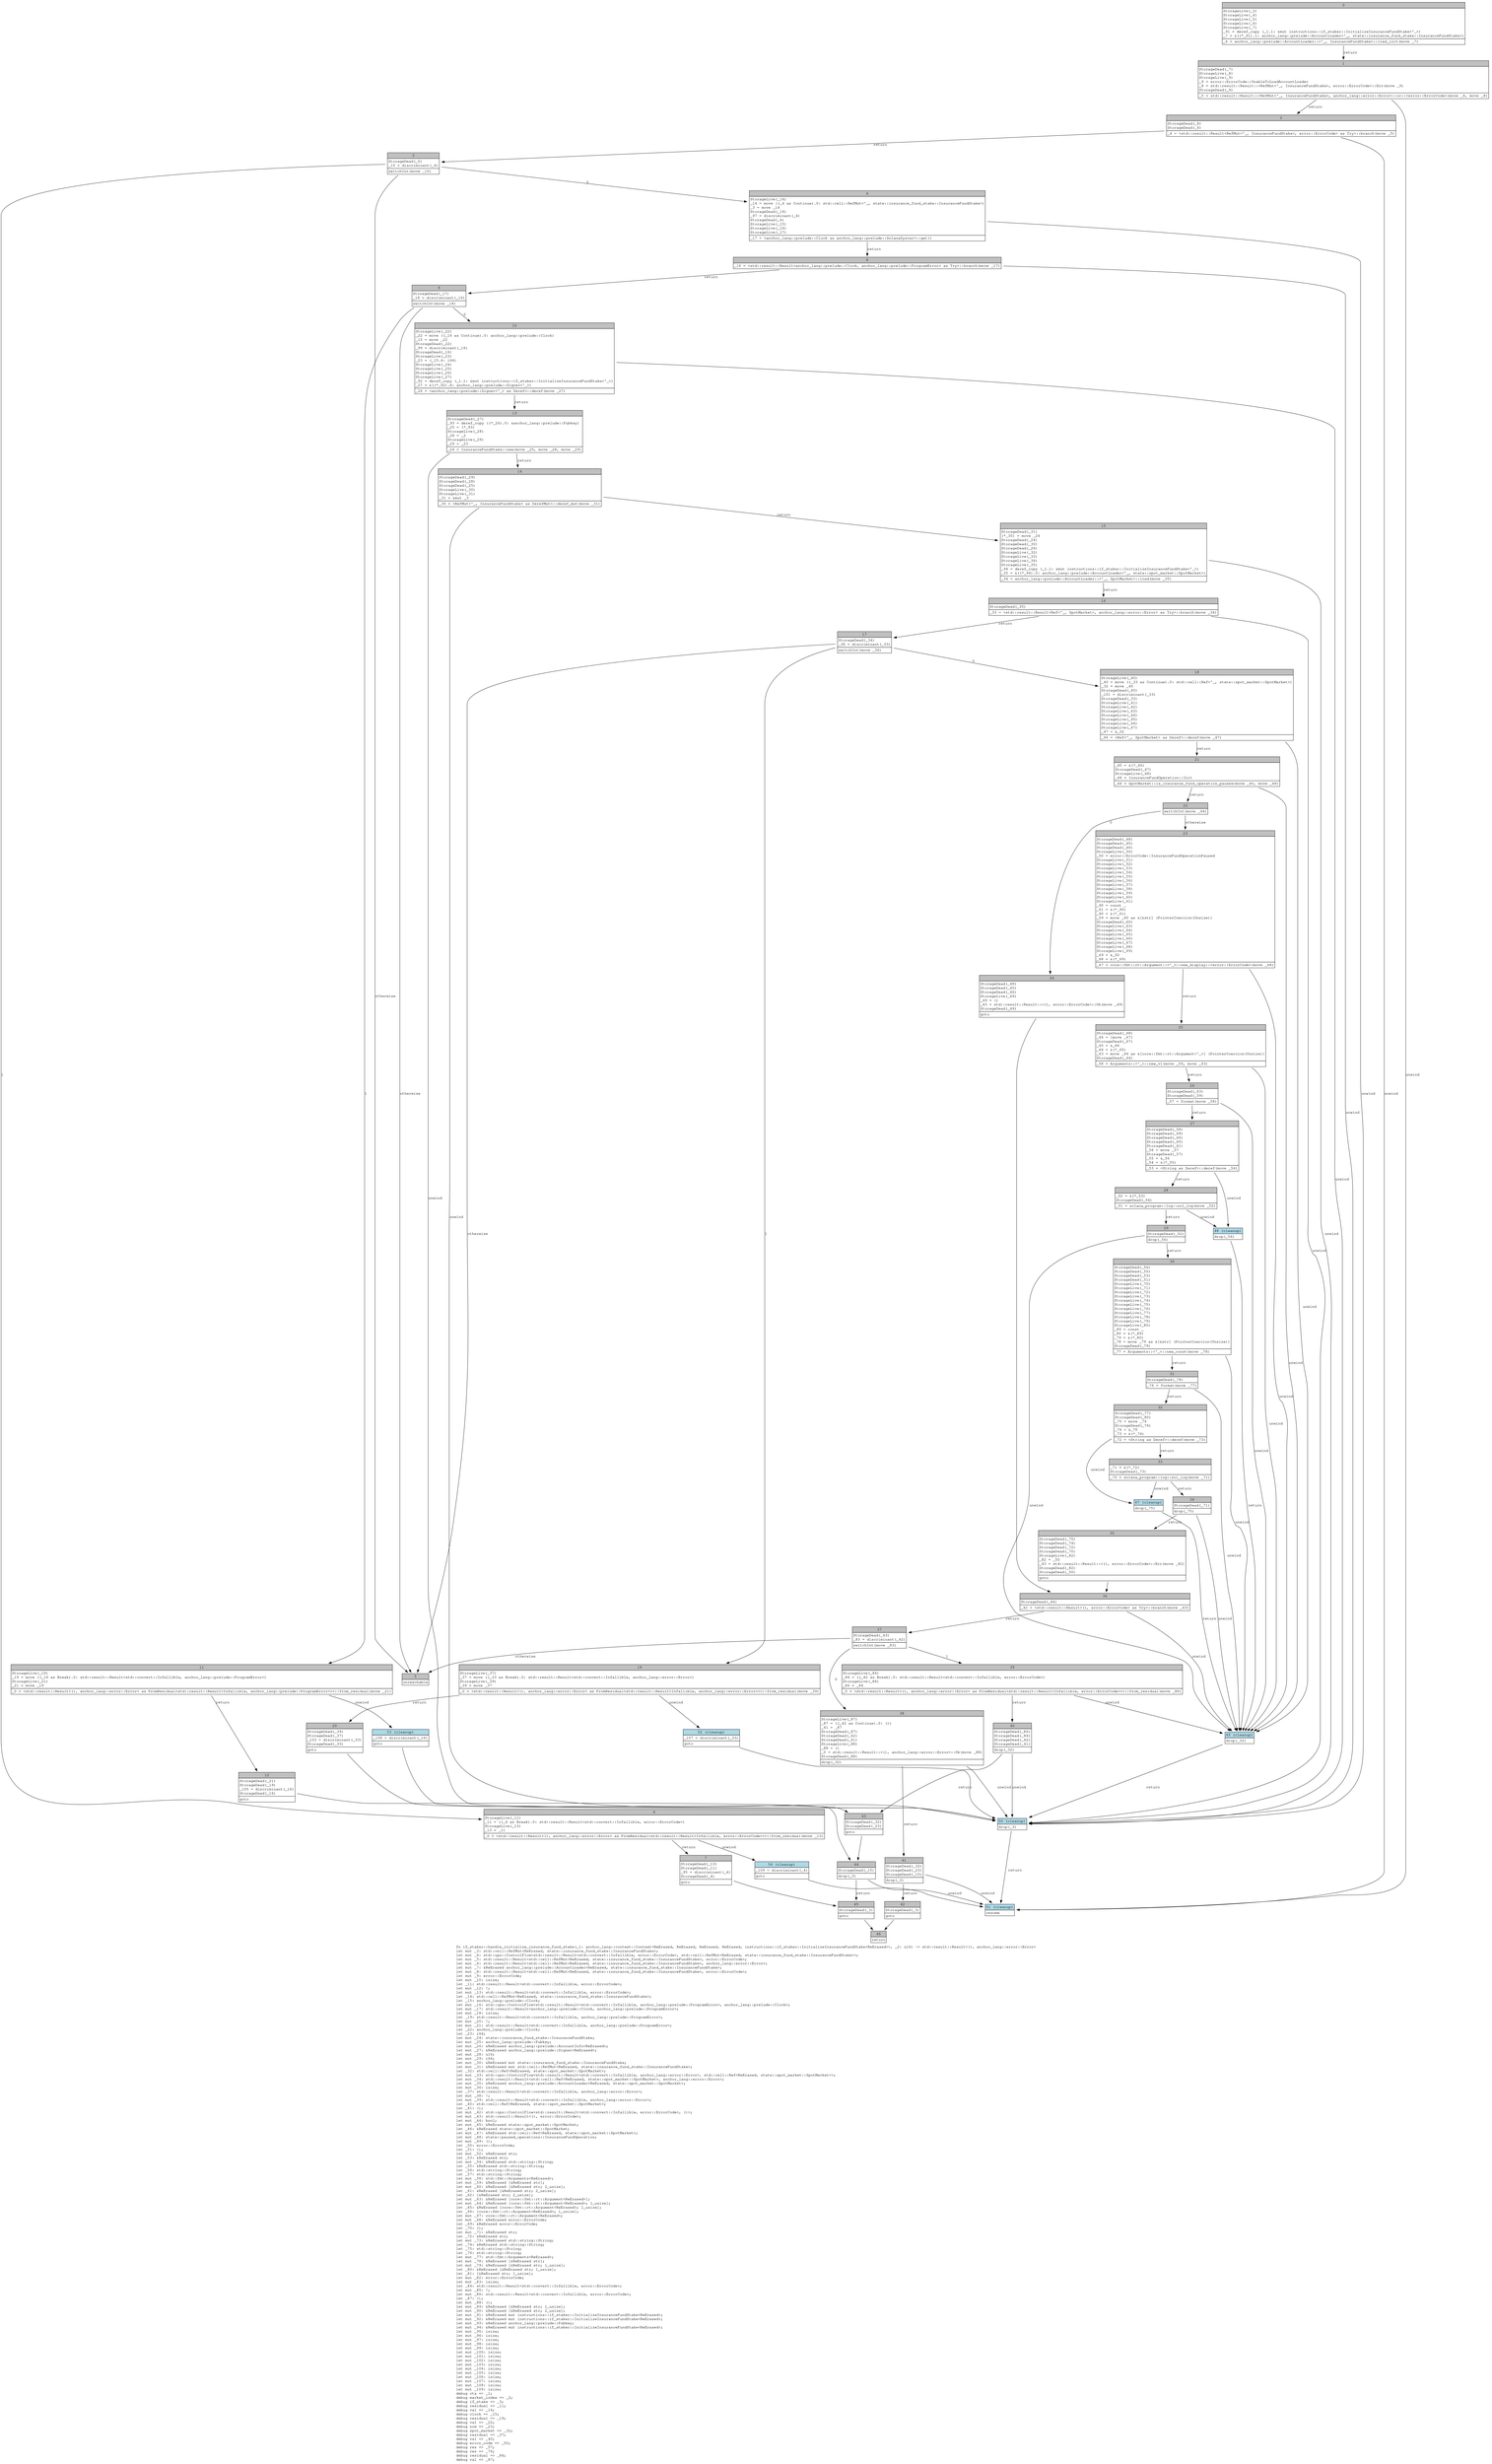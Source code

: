 digraph Mir_0_1207 {
    graph [fontname="Courier, monospace"];
    node [fontname="Courier, monospace"];
    edge [fontname="Courier, monospace"];
    label=<fn if_staker::handle_initialize_insurance_fund_stake(_1: anchor_lang::context::Context&lt;ReErased, ReErased, ReErased, ReErased, instructions::if_staker::InitializeInsuranceFundStake&lt;ReErased&gt;&gt;, _2: u16) -&gt; std::result::Result&lt;(), anchor_lang::error::Error&gt;<br align="left"/>let mut _3: std::cell::RefMut&lt;ReErased, state::insurance_fund_stake::InsuranceFundStake&gt;;<br align="left"/>let mut _4: std::ops::ControlFlow&lt;std::result::Result&lt;std::convert::Infallible, error::ErrorCode&gt;, std::cell::RefMut&lt;ReErased, state::insurance_fund_stake::InsuranceFundStake&gt;&gt;;<br align="left"/>let mut _5: std::result::Result&lt;std::cell::RefMut&lt;ReErased, state::insurance_fund_stake::InsuranceFundStake&gt;, error::ErrorCode&gt;;<br align="left"/>let mut _6: std::result::Result&lt;std::cell::RefMut&lt;ReErased, state::insurance_fund_stake::InsuranceFundStake&gt;, anchor_lang::error::Error&gt;;<br align="left"/>let mut _7: &amp;ReErased anchor_lang::prelude::AccountLoader&lt;ReErased, state::insurance_fund_stake::InsuranceFundStake&gt;;<br align="left"/>let mut _8: std::result::Result&lt;std::cell::RefMut&lt;ReErased, state::insurance_fund_stake::InsuranceFundStake&gt;, error::ErrorCode&gt;;<br align="left"/>let mut _9: error::ErrorCode;<br align="left"/>let mut _10: isize;<br align="left"/>let _11: std::result::Result&lt;std::convert::Infallible, error::ErrorCode&gt;;<br align="left"/>let mut _12: !;<br align="left"/>let mut _13: std::result::Result&lt;std::convert::Infallible, error::ErrorCode&gt;;<br align="left"/>let _14: std::cell::RefMut&lt;ReErased, state::insurance_fund_stake::InsuranceFundStake&gt;;<br align="left"/>let _15: anchor_lang::prelude::Clock;<br align="left"/>let mut _16: std::ops::ControlFlow&lt;std::result::Result&lt;std::convert::Infallible, anchor_lang::prelude::ProgramError&gt;, anchor_lang::prelude::Clock&gt;;<br align="left"/>let mut _17: std::result::Result&lt;anchor_lang::prelude::Clock, anchor_lang::prelude::ProgramError&gt;;<br align="left"/>let mut _18: isize;<br align="left"/>let _19: std::result::Result&lt;std::convert::Infallible, anchor_lang::prelude::ProgramError&gt;;<br align="left"/>let mut _20: !;<br align="left"/>let mut _21: std::result::Result&lt;std::convert::Infallible, anchor_lang::prelude::ProgramError&gt;;<br align="left"/>let _22: anchor_lang::prelude::Clock;<br align="left"/>let _23: i64;<br align="left"/>let mut _24: state::insurance_fund_stake::InsuranceFundStake;<br align="left"/>let mut _25: anchor_lang::prelude::Pubkey;<br align="left"/>let mut _26: &amp;ReErased anchor_lang::prelude::AccountInfo&lt;ReErased&gt;;<br align="left"/>let mut _27: &amp;ReErased anchor_lang::prelude::Signer&lt;ReErased&gt;;<br align="left"/>let mut _28: u16;<br align="left"/>let mut _29: i64;<br align="left"/>let mut _30: &amp;ReErased mut state::insurance_fund_stake::InsuranceFundStake;<br align="left"/>let mut _31: &amp;ReErased mut std::cell::RefMut&lt;ReErased, state::insurance_fund_stake::InsuranceFundStake&gt;;<br align="left"/>let _32: std::cell::Ref&lt;ReErased, state::spot_market::SpotMarket&gt;;<br align="left"/>let mut _33: std::ops::ControlFlow&lt;std::result::Result&lt;std::convert::Infallible, anchor_lang::error::Error&gt;, std::cell::Ref&lt;ReErased, state::spot_market::SpotMarket&gt;&gt;;<br align="left"/>let mut _34: std::result::Result&lt;std::cell::Ref&lt;ReErased, state::spot_market::SpotMarket&gt;, anchor_lang::error::Error&gt;;<br align="left"/>let mut _35: &amp;ReErased anchor_lang::prelude::AccountLoader&lt;ReErased, state::spot_market::SpotMarket&gt;;<br align="left"/>let mut _36: isize;<br align="left"/>let _37: std::result::Result&lt;std::convert::Infallible, anchor_lang::error::Error&gt;;<br align="left"/>let mut _38: !;<br align="left"/>let mut _39: std::result::Result&lt;std::convert::Infallible, anchor_lang::error::Error&gt;;<br align="left"/>let _40: std::cell::Ref&lt;ReErased, state::spot_market::SpotMarket&gt;;<br align="left"/>let _41: ();<br align="left"/>let mut _42: std::ops::ControlFlow&lt;std::result::Result&lt;std::convert::Infallible, error::ErrorCode&gt;, ()&gt;;<br align="left"/>let mut _43: std::result::Result&lt;(), error::ErrorCode&gt;;<br align="left"/>let mut _44: bool;<br align="left"/>let mut _45: &amp;ReErased state::spot_market::SpotMarket;<br align="left"/>let _46: &amp;ReErased state::spot_market::SpotMarket;<br align="left"/>let mut _47: &amp;ReErased std::cell::Ref&lt;ReErased, state::spot_market::SpotMarket&gt;;<br align="left"/>let mut _48: state::paused_operations::InsuranceFundOperation;<br align="left"/>let mut _49: ();<br align="left"/>let _50: error::ErrorCode;<br align="left"/>let _51: ();<br align="left"/>let mut _52: &amp;ReErased str;<br align="left"/>let _53: &amp;ReErased str;<br align="left"/>let mut _54: &amp;ReErased std::string::String;<br align="left"/>let _55: &amp;ReErased std::string::String;<br align="left"/>let _56: std::string::String;<br align="left"/>let _57: std::string::String;<br align="left"/>let mut _58: std::fmt::Arguments&lt;ReErased&gt;;<br align="left"/>let mut _59: &amp;ReErased [&amp;ReErased str];<br align="left"/>let mut _60: &amp;ReErased [&amp;ReErased str; 2_usize];<br align="left"/>let _61: &amp;ReErased [&amp;ReErased str; 2_usize];<br align="left"/>let _62: [&amp;ReErased str; 2_usize];<br align="left"/>let mut _63: &amp;ReErased [core::fmt::rt::Argument&lt;ReErased&gt;];<br align="left"/>let mut _64: &amp;ReErased [core::fmt::rt::Argument&lt;ReErased&gt;; 1_usize];<br align="left"/>let _65: &amp;ReErased [core::fmt::rt::Argument&lt;ReErased&gt;; 1_usize];<br align="left"/>let _66: [core::fmt::rt::Argument&lt;ReErased&gt;; 1_usize];<br align="left"/>let mut _67: core::fmt::rt::Argument&lt;ReErased&gt;;<br align="left"/>let mut _68: &amp;ReErased error::ErrorCode;<br align="left"/>let _69: &amp;ReErased error::ErrorCode;<br align="left"/>let _70: ();<br align="left"/>let mut _71: &amp;ReErased str;<br align="left"/>let _72: &amp;ReErased str;<br align="left"/>let mut _73: &amp;ReErased std::string::String;<br align="left"/>let _74: &amp;ReErased std::string::String;<br align="left"/>let _75: std::string::String;<br align="left"/>let _76: std::string::String;<br align="left"/>let mut _77: std::fmt::Arguments&lt;ReErased&gt;;<br align="left"/>let mut _78: &amp;ReErased [&amp;ReErased str];<br align="left"/>let mut _79: &amp;ReErased [&amp;ReErased str; 1_usize];<br align="left"/>let _80: &amp;ReErased [&amp;ReErased str; 1_usize];<br align="left"/>let _81: [&amp;ReErased str; 1_usize];<br align="left"/>let mut _82: error::ErrorCode;<br align="left"/>let mut _83: isize;<br align="left"/>let _84: std::result::Result&lt;std::convert::Infallible, error::ErrorCode&gt;;<br align="left"/>let mut _85: !;<br align="left"/>let mut _86: std::result::Result&lt;std::convert::Infallible, error::ErrorCode&gt;;<br align="left"/>let _87: ();<br align="left"/>let mut _88: ();<br align="left"/>let mut _89: &amp;ReErased [&amp;ReErased str; 1_usize];<br align="left"/>let mut _90: &amp;ReErased [&amp;ReErased str; 2_usize];<br align="left"/>let mut _91: &amp;ReErased mut instructions::if_staker::InitializeInsuranceFundStake&lt;ReErased&gt;;<br align="left"/>let mut _92: &amp;ReErased mut instructions::if_staker::InitializeInsuranceFundStake&lt;ReErased&gt;;<br align="left"/>let mut _93: &amp;ReErased anchor_lang::prelude::Pubkey;<br align="left"/>let mut _94: &amp;ReErased mut instructions::if_staker::InitializeInsuranceFundStake&lt;ReErased&gt;;<br align="left"/>let mut _95: isize;<br align="left"/>let mut _96: isize;<br align="left"/>let mut _97: isize;<br align="left"/>let mut _98: isize;<br align="left"/>let mut _99: isize;<br align="left"/>let mut _100: isize;<br align="left"/>let mut _101: isize;<br align="left"/>let mut _102: isize;<br align="left"/>let mut _103: isize;<br align="left"/>let mut _104: isize;<br align="left"/>let mut _105: isize;<br align="left"/>let mut _106: isize;<br align="left"/>let mut _107: isize;<br align="left"/>let mut _108: isize;<br align="left"/>let mut _109: isize;<br align="left"/>debug ctx =&gt; _1;<br align="left"/>debug market_index =&gt; _2;<br align="left"/>debug if_stake =&gt; _3;<br align="left"/>debug residual =&gt; _11;<br align="left"/>debug val =&gt; _14;<br align="left"/>debug clock =&gt; _15;<br align="left"/>debug residual =&gt; _19;<br align="left"/>debug val =&gt; _22;<br align="left"/>debug now =&gt; _23;<br align="left"/>debug spot_market =&gt; _32;<br align="left"/>debug residual =&gt; _37;<br align="left"/>debug val =&gt; _40;<br align="left"/>debug error_code =&gt; _50;<br align="left"/>debug res =&gt; _57;<br align="left"/>debug res =&gt; _76;<br align="left"/>debug residual =&gt; _84;<br align="left"/>debug val =&gt; _87;<br align="left"/>>;
    bb0__0_1207 [shape="none", label=<<table border="0" cellborder="1" cellspacing="0"><tr><td bgcolor="gray" align="center" colspan="1">0</td></tr><tr><td align="left" balign="left">StorageLive(_3)<br/>StorageLive(_4)<br/>StorageLive(_5)<br/>StorageLive(_6)<br/>StorageLive(_7)<br/>_91 = deref_copy (_1.1: &amp;mut instructions::if_staker::InitializeInsuranceFundStake&lt;'_&gt;)<br/>_7 = &amp;((*_91).1: anchor_lang::prelude::AccountLoader&lt;'_, state::insurance_fund_stake::InsuranceFundStake&gt;)<br/></td></tr><tr><td align="left">_6 = anchor_lang::prelude::AccountLoader::&lt;'_, InsuranceFundStake&gt;::load_init(move _7)</td></tr></table>>];
    bb1__0_1207 [shape="none", label=<<table border="0" cellborder="1" cellspacing="0"><tr><td bgcolor="gray" align="center" colspan="1">1</td></tr><tr><td align="left" balign="left">StorageDead(_7)<br/>StorageLive(_8)<br/>StorageLive(_9)<br/>_9 = error::ErrorCode::UnableToLoadAccountLoader<br/>_8 = std::result::Result::&lt;RefMut&lt;'_, InsuranceFundStake&gt;, error::ErrorCode&gt;::Err(move _9)<br/>StorageDead(_9)<br/></td></tr><tr><td align="left">_5 = std::result::Result::&lt;RefMut&lt;'_, InsuranceFundStake&gt;, anchor_lang::error::Error&gt;::or::&lt;error::ErrorCode&gt;(move _6, move _8)</td></tr></table>>];
    bb2__0_1207 [shape="none", label=<<table border="0" cellborder="1" cellspacing="0"><tr><td bgcolor="gray" align="center" colspan="1">2</td></tr><tr><td align="left" balign="left">StorageDead(_8)<br/>StorageDead(_6)<br/></td></tr><tr><td align="left">_4 = &lt;std::result::Result&lt;RefMut&lt;'_, InsuranceFundStake&gt;, error::ErrorCode&gt; as Try&gt;::branch(move _5)</td></tr></table>>];
    bb3__0_1207 [shape="none", label=<<table border="0" cellborder="1" cellspacing="0"><tr><td bgcolor="gray" align="center" colspan="1">3</td></tr><tr><td align="left" balign="left">StorageDead(_5)<br/>_10 = discriminant(_4)<br/></td></tr><tr><td align="left">switchInt(move _10)</td></tr></table>>];
    bb4__0_1207 [shape="none", label=<<table border="0" cellborder="1" cellspacing="0"><tr><td bgcolor="gray" align="center" colspan="1">4</td></tr><tr><td align="left" balign="left">StorageLive(_14)<br/>_14 = move ((_4 as Continue).0: std::cell::RefMut&lt;'_, state::insurance_fund_stake::InsuranceFundStake&gt;)<br/>_3 = move _14<br/>StorageDead(_14)<br/>_97 = discriminant(_4)<br/>StorageDead(_4)<br/>StorageLive(_15)<br/>StorageLive(_16)<br/>StorageLive(_17)<br/></td></tr><tr><td align="left">_17 = &lt;anchor_lang::prelude::Clock as anchor_lang::prelude::SolanaSysvar&gt;::get()</td></tr></table>>];
    bb5__0_1207 [shape="none", label=<<table border="0" cellborder="1" cellspacing="0"><tr><td bgcolor="gray" align="center" colspan="1">5</td></tr><tr><td align="left">unreachable</td></tr></table>>];
    bb6__0_1207 [shape="none", label=<<table border="0" cellborder="1" cellspacing="0"><tr><td bgcolor="gray" align="center" colspan="1">6</td></tr><tr><td align="left" balign="left">StorageLive(_11)<br/>_11 = ((_4 as Break).0: std::result::Result&lt;std::convert::Infallible, error::ErrorCode&gt;)<br/>StorageLive(_13)<br/>_13 = _11<br/></td></tr><tr><td align="left">_0 = &lt;std::result::Result&lt;(), anchor_lang::error::Error&gt; as FromResidual&lt;std::result::Result&lt;Infallible, error::ErrorCode&gt;&gt;&gt;::from_residual(move _13)</td></tr></table>>];
    bb7__0_1207 [shape="none", label=<<table border="0" cellborder="1" cellspacing="0"><tr><td bgcolor="gray" align="center" colspan="1">7</td></tr><tr><td align="left" balign="left">StorageDead(_13)<br/>StorageDead(_11)<br/>_95 = discriminant(_4)<br/>StorageDead(_4)<br/></td></tr><tr><td align="left">goto</td></tr></table>>];
    bb8__0_1207 [shape="none", label=<<table border="0" cellborder="1" cellspacing="0"><tr><td bgcolor="gray" align="center" colspan="1">8</td></tr><tr><td align="left">_16 = &lt;std::result::Result&lt;anchor_lang::prelude::Clock, anchor_lang::prelude::ProgramError&gt; as Try&gt;::branch(move _17)</td></tr></table>>];
    bb9__0_1207 [shape="none", label=<<table border="0" cellborder="1" cellspacing="0"><tr><td bgcolor="gray" align="center" colspan="1">9</td></tr><tr><td align="left" balign="left">StorageDead(_17)<br/>_18 = discriminant(_16)<br/></td></tr><tr><td align="left">switchInt(move _18)</td></tr></table>>];
    bb10__0_1207 [shape="none", label=<<table border="0" cellborder="1" cellspacing="0"><tr><td bgcolor="gray" align="center" colspan="1">10</td></tr><tr><td align="left" balign="left">StorageLive(_22)<br/>_22 = move ((_16 as Continue).0: anchor_lang::prelude::Clock)<br/>_15 = move _22<br/>StorageDead(_22)<br/>_99 = discriminant(_16)<br/>StorageDead(_16)<br/>StorageLive(_23)<br/>_23 = (_15.4: i64)<br/>StorageLive(_24)<br/>StorageLive(_25)<br/>StorageLive(_26)<br/>StorageLive(_27)<br/>_92 = deref_copy (_1.1: &amp;mut instructions::if_staker::InitializeInsuranceFundStake&lt;'_&gt;)<br/>_27 = &amp;((*_92).4: anchor_lang::prelude::Signer&lt;'_&gt;)<br/></td></tr><tr><td align="left">_26 = &lt;anchor_lang::prelude::Signer&lt;'_&gt; as Deref&gt;::deref(move _27)</td></tr></table>>];
    bb11__0_1207 [shape="none", label=<<table border="0" cellborder="1" cellspacing="0"><tr><td bgcolor="gray" align="center" colspan="1">11</td></tr><tr><td align="left" balign="left">StorageLive(_19)<br/>_19 = move ((_16 as Break).0: std::result::Result&lt;std::convert::Infallible, anchor_lang::prelude::ProgramError&gt;)<br/>StorageLive(_21)<br/>_21 = move _19<br/></td></tr><tr><td align="left">_0 = &lt;std::result::Result&lt;(), anchor_lang::error::Error&gt; as FromResidual&lt;std::result::Result&lt;Infallible, anchor_lang::prelude::ProgramError&gt;&gt;&gt;::from_residual(move _21)</td></tr></table>>];
    bb12__0_1207 [shape="none", label=<<table border="0" cellborder="1" cellspacing="0"><tr><td bgcolor="gray" align="center" colspan="1">12</td></tr><tr><td align="left" balign="left">StorageDead(_21)<br/>StorageDead(_19)<br/>_105 = discriminant(_16)<br/>StorageDead(_16)<br/></td></tr><tr><td align="left">goto</td></tr></table>>];
    bb13__0_1207 [shape="none", label=<<table border="0" cellborder="1" cellspacing="0"><tr><td bgcolor="gray" align="center" colspan="1">13</td></tr><tr><td align="left" balign="left">StorageDead(_27)<br/>_93 = deref_copy ((*_26).0: &amp;anchor_lang::prelude::Pubkey)<br/>_25 = (*_93)<br/>StorageLive(_28)<br/>_28 = _2<br/>StorageLive(_29)<br/>_29 = _23<br/></td></tr><tr><td align="left">_24 = InsuranceFundStake::new(move _25, move _28, move _29)</td></tr></table>>];
    bb14__0_1207 [shape="none", label=<<table border="0" cellborder="1" cellspacing="0"><tr><td bgcolor="gray" align="center" colspan="1">14</td></tr><tr><td align="left" balign="left">StorageDead(_29)<br/>StorageDead(_28)<br/>StorageDead(_25)<br/>StorageLive(_30)<br/>StorageLive(_31)<br/>_31 = &amp;mut _3<br/></td></tr><tr><td align="left">_30 = &lt;RefMut&lt;'_, InsuranceFundStake&gt; as DerefMut&gt;::deref_mut(move _31)</td></tr></table>>];
    bb15__0_1207 [shape="none", label=<<table border="0" cellborder="1" cellspacing="0"><tr><td bgcolor="gray" align="center" colspan="1">15</td></tr><tr><td align="left" balign="left">StorageDead(_31)<br/>(*_30) = move _24<br/>StorageDead(_24)<br/>StorageDead(_30)<br/>StorageDead(_26)<br/>StorageLive(_32)<br/>StorageLive(_33)<br/>StorageLive(_34)<br/>StorageLive(_35)<br/>_94 = deref_copy (_1.1: &amp;mut instructions::if_staker::InitializeInsuranceFundStake&lt;'_&gt;)<br/>_35 = &amp;((*_94).0: anchor_lang::prelude::AccountLoader&lt;'_, state::spot_market::SpotMarket&gt;)<br/></td></tr><tr><td align="left">_34 = anchor_lang::prelude::AccountLoader::&lt;'_, SpotMarket&gt;::load(move _35)</td></tr></table>>];
    bb16__0_1207 [shape="none", label=<<table border="0" cellborder="1" cellspacing="0"><tr><td bgcolor="gray" align="center" colspan="1">16</td></tr><tr><td align="left" balign="left">StorageDead(_35)<br/></td></tr><tr><td align="left">_33 = &lt;std::result::Result&lt;Ref&lt;'_, SpotMarket&gt;, anchor_lang::error::Error&gt; as Try&gt;::branch(move _34)</td></tr></table>>];
    bb17__0_1207 [shape="none", label=<<table border="0" cellborder="1" cellspacing="0"><tr><td bgcolor="gray" align="center" colspan="1">17</td></tr><tr><td align="left" balign="left">StorageDead(_34)<br/>_36 = discriminant(_33)<br/></td></tr><tr><td align="left">switchInt(move _36)</td></tr></table>>];
    bb18__0_1207 [shape="none", label=<<table border="0" cellborder="1" cellspacing="0"><tr><td bgcolor="gray" align="center" colspan="1">18</td></tr><tr><td align="left" balign="left">StorageLive(_40)<br/>_40 = move ((_33 as Continue).0: std::cell::Ref&lt;'_, state::spot_market::SpotMarket&gt;)<br/>_32 = move _40<br/>StorageDead(_40)<br/>_101 = discriminant(_33)<br/>StorageDead(_33)<br/>StorageLive(_41)<br/>StorageLive(_42)<br/>StorageLive(_43)<br/>StorageLive(_44)<br/>StorageLive(_45)<br/>StorageLive(_46)<br/>StorageLive(_47)<br/>_47 = &amp;_32<br/></td></tr><tr><td align="left">_46 = &lt;Ref&lt;'_, SpotMarket&gt; as Deref&gt;::deref(move _47)</td></tr></table>>];
    bb19__0_1207 [shape="none", label=<<table border="0" cellborder="1" cellspacing="0"><tr><td bgcolor="gray" align="center" colspan="1">19</td></tr><tr><td align="left" balign="left">StorageLive(_37)<br/>_37 = move ((_33 as Break).0: std::result::Result&lt;std::convert::Infallible, anchor_lang::error::Error&gt;)<br/>StorageLive(_39)<br/>_39 = move _37<br/></td></tr><tr><td align="left">_0 = &lt;std::result::Result&lt;(), anchor_lang::error::Error&gt; as FromResidual&lt;std::result::Result&lt;Infallible, anchor_lang::error::Error&gt;&gt;&gt;::from_residual(move _39)</td></tr></table>>];
    bb20__0_1207 [shape="none", label=<<table border="0" cellborder="1" cellspacing="0"><tr><td bgcolor="gray" align="center" colspan="1">20</td></tr><tr><td align="left" balign="left">StorageDead(_39)<br/>StorageDead(_37)<br/>_103 = discriminant(_33)<br/>StorageDead(_33)<br/></td></tr><tr><td align="left">goto</td></tr></table>>];
    bb21__0_1207 [shape="none", label=<<table border="0" cellborder="1" cellspacing="0"><tr><td bgcolor="gray" align="center" colspan="1">21</td></tr><tr><td align="left" balign="left">_45 = &amp;(*_46)<br/>StorageDead(_47)<br/>StorageLive(_48)<br/>_48 = InsuranceFundOperation::Init<br/></td></tr><tr><td align="left">_44 = SpotMarket::is_insurance_fund_operation_paused(move _45, move _48)</td></tr></table>>];
    bb22__0_1207 [shape="none", label=<<table border="0" cellborder="1" cellspacing="0"><tr><td bgcolor="gray" align="center" colspan="1">22</td></tr><tr><td align="left">switchInt(move _44)</td></tr></table>>];
    bb23__0_1207 [shape="none", label=<<table border="0" cellborder="1" cellspacing="0"><tr><td bgcolor="gray" align="center" colspan="1">23</td></tr><tr><td align="left" balign="left">StorageDead(_48)<br/>StorageDead(_45)<br/>StorageDead(_46)<br/>StorageLive(_50)<br/>_50 = error::ErrorCode::InsuranceFundOperationPaused<br/>StorageLive(_51)<br/>StorageLive(_52)<br/>StorageLive(_53)<br/>StorageLive(_54)<br/>StorageLive(_55)<br/>StorageLive(_56)<br/>StorageLive(_57)<br/>StorageLive(_58)<br/>StorageLive(_59)<br/>StorageLive(_60)<br/>StorageLive(_61)<br/>_90 = const _<br/>_61 = &amp;(*_90)<br/>_60 = &amp;(*_61)<br/>_59 = move _60 as &amp;[&amp;str] (PointerCoercion(Unsize))<br/>StorageDead(_60)<br/>StorageLive(_63)<br/>StorageLive(_64)<br/>StorageLive(_65)<br/>StorageLive(_66)<br/>StorageLive(_67)<br/>StorageLive(_68)<br/>StorageLive(_69)<br/>_69 = &amp;_50<br/>_68 = &amp;(*_69)<br/></td></tr><tr><td align="left">_67 = core::fmt::rt::Argument::&lt;'_&gt;::new_display::&lt;error::ErrorCode&gt;(move _68)</td></tr></table>>];
    bb24__0_1207 [shape="none", label=<<table border="0" cellborder="1" cellspacing="0"><tr><td bgcolor="gray" align="center" colspan="1">24</td></tr><tr><td align="left" balign="left">StorageDead(_48)<br/>StorageDead(_45)<br/>StorageDead(_46)<br/>StorageLive(_49)<br/>_49 = ()<br/>_43 = std::result::Result::&lt;(), error::ErrorCode&gt;::Ok(move _49)<br/>StorageDead(_49)<br/></td></tr><tr><td align="left">goto</td></tr></table>>];
    bb25__0_1207 [shape="none", label=<<table border="0" cellborder="1" cellspacing="0"><tr><td bgcolor="gray" align="center" colspan="1">25</td></tr><tr><td align="left" balign="left">StorageDead(_68)<br/>_66 = [move _67]<br/>StorageDead(_67)<br/>_65 = &amp;_66<br/>_64 = &amp;(*_65)<br/>_63 = move _64 as &amp;[core::fmt::rt::Argument&lt;'_&gt;] (PointerCoercion(Unsize))<br/>StorageDead(_64)<br/></td></tr><tr><td align="left">_58 = Arguments::&lt;'_&gt;::new_v1(move _59, move _63)</td></tr></table>>];
    bb26__0_1207 [shape="none", label=<<table border="0" cellborder="1" cellspacing="0"><tr><td bgcolor="gray" align="center" colspan="1">26</td></tr><tr><td align="left" balign="left">StorageDead(_63)<br/>StorageDead(_59)<br/></td></tr><tr><td align="left">_57 = format(move _58)</td></tr></table>>];
    bb27__0_1207 [shape="none", label=<<table border="0" cellborder="1" cellspacing="0"><tr><td bgcolor="gray" align="center" colspan="1">27</td></tr><tr><td align="left" balign="left">StorageDead(_58)<br/>StorageDead(_69)<br/>StorageDead(_66)<br/>StorageDead(_65)<br/>StorageDead(_61)<br/>_56 = move _57<br/>StorageDead(_57)<br/>_55 = &amp;_56<br/>_54 = &amp;(*_55)<br/></td></tr><tr><td align="left">_53 = &lt;String as Deref&gt;::deref(move _54)</td></tr></table>>];
    bb28__0_1207 [shape="none", label=<<table border="0" cellborder="1" cellspacing="0"><tr><td bgcolor="gray" align="center" colspan="1">28</td></tr><tr><td align="left" balign="left">_52 = &amp;(*_53)<br/>StorageDead(_54)<br/></td></tr><tr><td align="left">_51 = solana_program::log::sol_log(move _52)</td></tr></table>>];
    bb29__0_1207 [shape="none", label=<<table border="0" cellborder="1" cellspacing="0"><tr><td bgcolor="gray" align="center" colspan="1">29</td></tr><tr><td align="left" balign="left">StorageDead(_52)<br/></td></tr><tr><td align="left">drop(_56)</td></tr></table>>];
    bb30__0_1207 [shape="none", label=<<table border="0" cellborder="1" cellspacing="0"><tr><td bgcolor="gray" align="center" colspan="1">30</td></tr><tr><td align="left" balign="left">StorageDead(_56)<br/>StorageDead(_55)<br/>StorageDead(_53)<br/>StorageDead(_51)<br/>StorageLive(_70)<br/>StorageLive(_71)<br/>StorageLive(_72)<br/>StorageLive(_73)<br/>StorageLive(_74)<br/>StorageLive(_75)<br/>StorageLive(_76)<br/>StorageLive(_77)<br/>StorageLive(_78)<br/>StorageLive(_79)<br/>StorageLive(_80)<br/>_89 = const _<br/>_80 = &amp;(*_89)<br/>_79 = &amp;(*_80)<br/>_78 = move _79 as &amp;[&amp;str] (PointerCoercion(Unsize))<br/>StorageDead(_79)<br/></td></tr><tr><td align="left">_77 = Arguments::&lt;'_&gt;::new_const(move _78)</td></tr></table>>];
    bb31__0_1207 [shape="none", label=<<table border="0" cellborder="1" cellspacing="0"><tr><td bgcolor="gray" align="center" colspan="1">31</td></tr><tr><td align="left" balign="left">StorageDead(_78)<br/></td></tr><tr><td align="left">_76 = format(move _77)</td></tr></table>>];
    bb32__0_1207 [shape="none", label=<<table border="0" cellborder="1" cellspacing="0"><tr><td bgcolor="gray" align="center" colspan="1">32</td></tr><tr><td align="left" balign="left">StorageDead(_77)<br/>StorageDead(_80)<br/>_75 = move _76<br/>StorageDead(_76)<br/>_74 = &amp;_75<br/>_73 = &amp;(*_74)<br/></td></tr><tr><td align="left">_72 = &lt;String as Deref&gt;::deref(move _73)</td></tr></table>>];
    bb33__0_1207 [shape="none", label=<<table border="0" cellborder="1" cellspacing="0"><tr><td bgcolor="gray" align="center" colspan="1">33</td></tr><tr><td align="left" balign="left">_71 = &amp;(*_72)<br/>StorageDead(_73)<br/></td></tr><tr><td align="left">_70 = solana_program::log::sol_log(move _71)</td></tr></table>>];
    bb34__0_1207 [shape="none", label=<<table border="0" cellborder="1" cellspacing="0"><tr><td bgcolor="gray" align="center" colspan="1">34</td></tr><tr><td align="left" balign="left">StorageDead(_71)<br/></td></tr><tr><td align="left">drop(_75)</td></tr></table>>];
    bb35__0_1207 [shape="none", label=<<table border="0" cellborder="1" cellspacing="0"><tr><td bgcolor="gray" align="center" colspan="1">35</td></tr><tr><td align="left" balign="left">StorageDead(_75)<br/>StorageDead(_74)<br/>StorageDead(_72)<br/>StorageDead(_70)<br/>StorageLive(_82)<br/>_82 = _50<br/>_43 = std::result::Result::&lt;(), error::ErrorCode&gt;::Err(move _82)<br/>StorageDead(_82)<br/>StorageDead(_50)<br/></td></tr><tr><td align="left">goto</td></tr></table>>];
    bb36__0_1207 [shape="none", label=<<table border="0" cellborder="1" cellspacing="0"><tr><td bgcolor="gray" align="center" colspan="1">36</td></tr><tr><td align="left" balign="left">StorageDead(_44)<br/></td></tr><tr><td align="left">_42 = &lt;std::result::Result&lt;(), error::ErrorCode&gt; as Try&gt;::branch(move _43)</td></tr></table>>];
    bb37__0_1207 [shape="none", label=<<table border="0" cellborder="1" cellspacing="0"><tr><td bgcolor="gray" align="center" colspan="1">37</td></tr><tr><td align="left" balign="left">StorageDead(_43)<br/>_83 = discriminant(_42)<br/></td></tr><tr><td align="left">switchInt(move _83)</td></tr></table>>];
    bb38__0_1207 [shape="none", label=<<table border="0" cellborder="1" cellspacing="0"><tr><td bgcolor="gray" align="center" colspan="1">38</td></tr><tr><td align="left" balign="left">StorageLive(_87)<br/>_87 = ((_42 as Continue).0: ())<br/>_41 = _87<br/>StorageDead(_87)<br/>StorageDead(_42)<br/>StorageDead(_41)<br/>StorageLive(_88)<br/>_88 = ()<br/>_0 = std::result::Result::&lt;(), anchor_lang::error::Error&gt;::Ok(move _88)<br/>StorageDead(_88)<br/></td></tr><tr><td align="left">drop(_32)</td></tr></table>>];
    bb39__0_1207 [shape="none", label=<<table border="0" cellborder="1" cellspacing="0"><tr><td bgcolor="gray" align="center" colspan="1">39</td></tr><tr><td align="left" balign="left">StorageLive(_84)<br/>_84 = ((_42 as Break).0: std::result::Result&lt;std::convert::Infallible, error::ErrorCode&gt;)<br/>StorageLive(_86)<br/>_86 = _84<br/></td></tr><tr><td align="left">_0 = &lt;std::result::Result&lt;(), anchor_lang::error::Error&gt; as FromResidual&lt;std::result::Result&lt;Infallible, error::ErrorCode&gt;&gt;&gt;::from_residual(move _86)</td></tr></table>>];
    bb40__0_1207 [shape="none", label=<<table border="0" cellborder="1" cellspacing="0"><tr><td bgcolor="gray" align="center" colspan="1">40</td></tr><tr><td align="left" balign="left">StorageDead(_86)<br/>StorageDead(_84)<br/>StorageDead(_42)<br/>StorageDead(_41)<br/></td></tr><tr><td align="left">drop(_32)</td></tr></table>>];
    bb41__0_1207 [shape="none", label=<<table border="0" cellborder="1" cellspacing="0"><tr><td bgcolor="gray" align="center" colspan="1">41</td></tr><tr><td align="left" balign="left">StorageDead(_32)<br/>StorageDead(_23)<br/>StorageDead(_15)<br/></td></tr><tr><td align="left">drop(_3)</td></tr></table>>];
    bb42__0_1207 [shape="none", label=<<table border="0" cellborder="1" cellspacing="0"><tr><td bgcolor="gray" align="center" colspan="1">42</td></tr><tr><td align="left" balign="left">StorageDead(_3)<br/></td></tr><tr><td align="left">goto</td></tr></table>>];
    bb43__0_1207 [shape="none", label=<<table border="0" cellborder="1" cellspacing="0"><tr><td bgcolor="gray" align="center" colspan="1">43</td></tr><tr><td align="left" balign="left">StorageDead(_32)<br/>StorageDead(_23)<br/></td></tr><tr><td align="left">goto</td></tr></table>>];
    bb44__0_1207 [shape="none", label=<<table border="0" cellborder="1" cellspacing="0"><tr><td bgcolor="gray" align="center" colspan="1">44</td></tr><tr><td align="left" balign="left">StorageDead(_15)<br/></td></tr><tr><td align="left">drop(_3)</td></tr></table>>];
    bb45__0_1207 [shape="none", label=<<table border="0" cellborder="1" cellspacing="0"><tr><td bgcolor="gray" align="center" colspan="1">45</td></tr><tr><td align="left" balign="left">StorageDead(_3)<br/></td></tr><tr><td align="left">goto</td></tr></table>>];
    bb46__0_1207 [shape="none", label=<<table border="0" cellborder="1" cellspacing="0"><tr><td bgcolor="gray" align="center" colspan="1">46</td></tr><tr><td align="left">return</td></tr></table>>];
    bb47__0_1207 [shape="none", label=<<table border="0" cellborder="1" cellspacing="0"><tr><td bgcolor="lightblue" align="center" colspan="1">47 (cleanup)</td></tr><tr><td align="left">drop(_75)</td></tr></table>>];
    bb48__0_1207 [shape="none", label=<<table border="0" cellborder="1" cellspacing="0"><tr><td bgcolor="lightblue" align="center" colspan="1">48 (cleanup)</td></tr><tr><td align="left">drop(_56)</td></tr></table>>];
    bb49__0_1207 [shape="none", label=<<table border="0" cellborder="1" cellspacing="0"><tr><td bgcolor="lightblue" align="center" colspan="1">49 (cleanup)</td></tr><tr><td align="left">drop(_32)</td></tr></table>>];
    bb50__0_1207 [shape="none", label=<<table border="0" cellborder="1" cellspacing="0"><tr><td bgcolor="lightblue" align="center" colspan="1">50 (cleanup)</td></tr><tr><td align="left">drop(_3)</td></tr></table>>];
    bb51__0_1207 [shape="none", label=<<table border="0" cellborder="1" cellspacing="0"><tr><td bgcolor="lightblue" align="center" colspan="1">51 (cleanup)</td></tr><tr><td align="left">resume</td></tr></table>>];
    bb52__0_1207 [shape="none", label=<<table border="0" cellborder="1" cellspacing="0"><tr><td bgcolor="lightblue" align="center" colspan="1">52 (cleanup)</td></tr><tr><td align="left" balign="left">_107 = discriminant(_33)<br/></td></tr><tr><td align="left">goto</td></tr></table>>];
    bb53__0_1207 [shape="none", label=<<table border="0" cellborder="1" cellspacing="0"><tr><td bgcolor="lightblue" align="center" colspan="1">53 (cleanup)</td></tr><tr><td align="left" balign="left">_108 = discriminant(_16)<br/></td></tr><tr><td align="left">goto</td></tr></table>>];
    bb54__0_1207 [shape="none", label=<<table border="0" cellborder="1" cellspacing="0"><tr><td bgcolor="lightblue" align="center" colspan="1">54 (cleanup)</td></tr><tr><td align="left" balign="left">_109 = discriminant(_4)<br/></td></tr><tr><td align="left">goto</td></tr></table>>];
    bb0__0_1207 -> bb1__0_1207 [label="return"];
    bb1__0_1207 -> bb2__0_1207 [label="return"];
    bb1__0_1207 -> bb51__0_1207 [label="unwind"];
    bb2__0_1207 -> bb3__0_1207 [label="return"];
    bb2__0_1207 -> bb51__0_1207 [label="unwind"];
    bb3__0_1207 -> bb4__0_1207 [label="0"];
    bb3__0_1207 -> bb6__0_1207 [label="1"];
    bb3__0_1207 -> bb5__0_1207 [label="otherwise"];
    bb4__0_1207 -> bb8__0_1207 [label="return"];
    bb4__0_1207 -> bb50__0_1207 [label="unwind"];
    bb6__0_1207 -> bb7__0_1207 [label="return"];
    bb6__0_1207 -> bb54__0_1207 [label="unwind"];
    bb7__0_1207 -> bb45__0_1207 [label=""];
    bb8__0_1207 -> bb9__0_1207 [label="return"];
    bb8__0_1207 -> bb50__0_1207 [label="unwind"];
    bb9__0_1207 -> bb10__0_1207 [label="0"];
    bb9__0_1207 -> bb11__0_1207 [label="1"];
    bb9__0_1207 -> bb5__0_1207 [label="otherwise"];
    bb10__0_1207 -> bb13__0_1207 [label="return"];
    bb10__0_1207 -> bb50__0_1207 [label="unwind"];
    bb11__0_1207 -> bb12__0_1207 [label="return"];
    bb11__0_1207 -> bb53__0_1207 [label="unwind"];
    bb12__0_1207 -> bb44__0_1207 [label=""];
    bb13__0_1207 -> bb14__0_1207 [label="return"];
    bb13__0_1207 -> bb50__0_1207 [label="unwind"];
    bb14__0_1207 -> bb15__0_1207 [label="return"];
    bb14__0_1207 -> bb50__0_1207 [label="unwind"];
    bb15__0_1207 -> bb16__0_1207 [label="return"];
    bb15__0_1207 -> bb50__0_1207 [label="unwind"];
    bb16__0_1207 -> bb17__0_1207 [label="return"];
    bb16__0_1207 -> bb50__0_1207 [label="unwind"];
    bb17__0_1207 -> bb18__0_1207 [label="0"];
    bb17__0_1207 -> bb19__0_1207 [label="1"];
    bb17__0_1207 -> bb5__0_1207 [label="otherwise"];
    bb18__0_1207 -> bb21__0_1207 [label="return"];
    bb18__0_1207 -> bb49__0_1207 [label="unwind"];
    bb19__0_1207 -> bb20__0_1207 [label="return"];
    bb19__0_1207 -> bb52__0_1207 [label="unwind"];
    bb20__0_1207 -> bb43__0_1207 [label=""];
    bb21__0_1207 -> bb22__0_1207 [label="return"];
    bb21__0_1207 -> bb49__0_1207 [label="unwind"];
    bb22__0_1207 -> bb24__0_1207 [label="0"];
    bb22__0_1207 -> bb23__0_1207 [label="otherwise"];
    bb23__0_1207 -> bb25__0_1207 [label="return"];
    bb23__0_1207 -> bb49__0_1207 [label="unwind"];
    bb24__0_1207 -> bb36__0_1207 [label=""];
    bb25__0_1207 -> bb26__0_1207 [label="return"];
    bb25__0_1207 -> bb49__0_1207 [label="unwind"];
    bb26__0_1207 -> bb27__0_1207 [label="return"];
    bb26__0_1207 -> bb49__0_1207 [label="unwind"];
    bb27__0_1207 -> bb28__0_1207 [label="return"];
    bb27__0_1207 -> bb48__0_1207 [label="unwind"];
    bb28__0_1207 -> bb29__0_1207 [label="return"];
    bb28__0_1207 -> bb48__0_1207 [label="unwind"];
    bb29__0_1207 -> bb30__0_1207 [label="return"];
    bb29__0_1207 -> bb49__0_1207 [label="unwind"];
    bb30__0_1207 -> bb31__0_1207 [label="return"];
    bb30__0_1207 -> bb49__0_1207 [label="unwind"];
    bb31__0_1207 -> bb32__0_1207 [label="return"];
    bb31__0_1207 -> bb49__0_1207 [label="unwind"];
    bb32__0_1207 -> bb33__0_1207 [label="return"];
    bb32__0_1207 -> bb47__0_1207 [label="unwind"];
    bb33__0_1207 -> bb34__0_1207 [label="return"];
    bb33__0_1207 -> bb47__0_1207 [label="unwind"];
    bb34__0_1207 -> bb35__0_1207 [label="return"];
    bb34__0_1207 -> bb49__0_1207 [label="unwind"];
    bb35__0_1207 -> bb36__0_1207 [label=""];
    bb36__0_1207 -> bb37__0_1207 [label="return"];
    bb36__0_1207 -> bb49__0_1207 [label="unwind"];
    bb37__0_1207 -> bb38__0_1207 [label="0"];
    bb37__0_1207 -> bb39__0_1207 [label="1"];
    bb37__0_1207 -> bb5__0_1207 [label="otherwise"];
    bb38__0_1207 -> bb41__0_1207 [label="return"];
    bb38__0_1207 -> bb50__0_1207 [label="unwind"];
    bb39__0_1207 -> bb40__0_1207 [label="return"];
    bb39__0_1207 -> bb49__0_1207 [label="unwind"];
    bb40__0_1207 -> bb43__0_1207 [label="return"];
    bb40__0_1207 -> bb50__0_1207 [label="unwind"];
    bb41__0_1207 -> bb42__0_1207 [label="return"];
    bb41__0_1207 -> bb51__0_1207 [label="unwind"];
    bb42__0_1207 -> bb46__0_1207 [label=""];
    bb43__0_1207 -> bb44__0_1207 [label=""];
    bb44__0_1207 -> bb45__0_1207 [label="return"];
    bb44__0_1207 -> bb51__0_1207 [label="unwind"];
    bb45__0_1207 -> bb46__0_1207 [label=""];
    bb47__0_1207 -> bb49__0_1207 [label="return"];
    bb48__0_1207 -> bb49__0_1207 [label="return"];
    bb49__0_1207 -> bb50__0_1207 [label="return"];
    bb50__0_1207 -> bb51__0_1207 [label="return"];
    bb52__0_1207 -> bb50__0_1207 [label=""];
    bb53__0_1207 -> bb50__0_1207 [label=""];
    bb54__0_1207 -> bb51__0_1207 [label=""];
}
